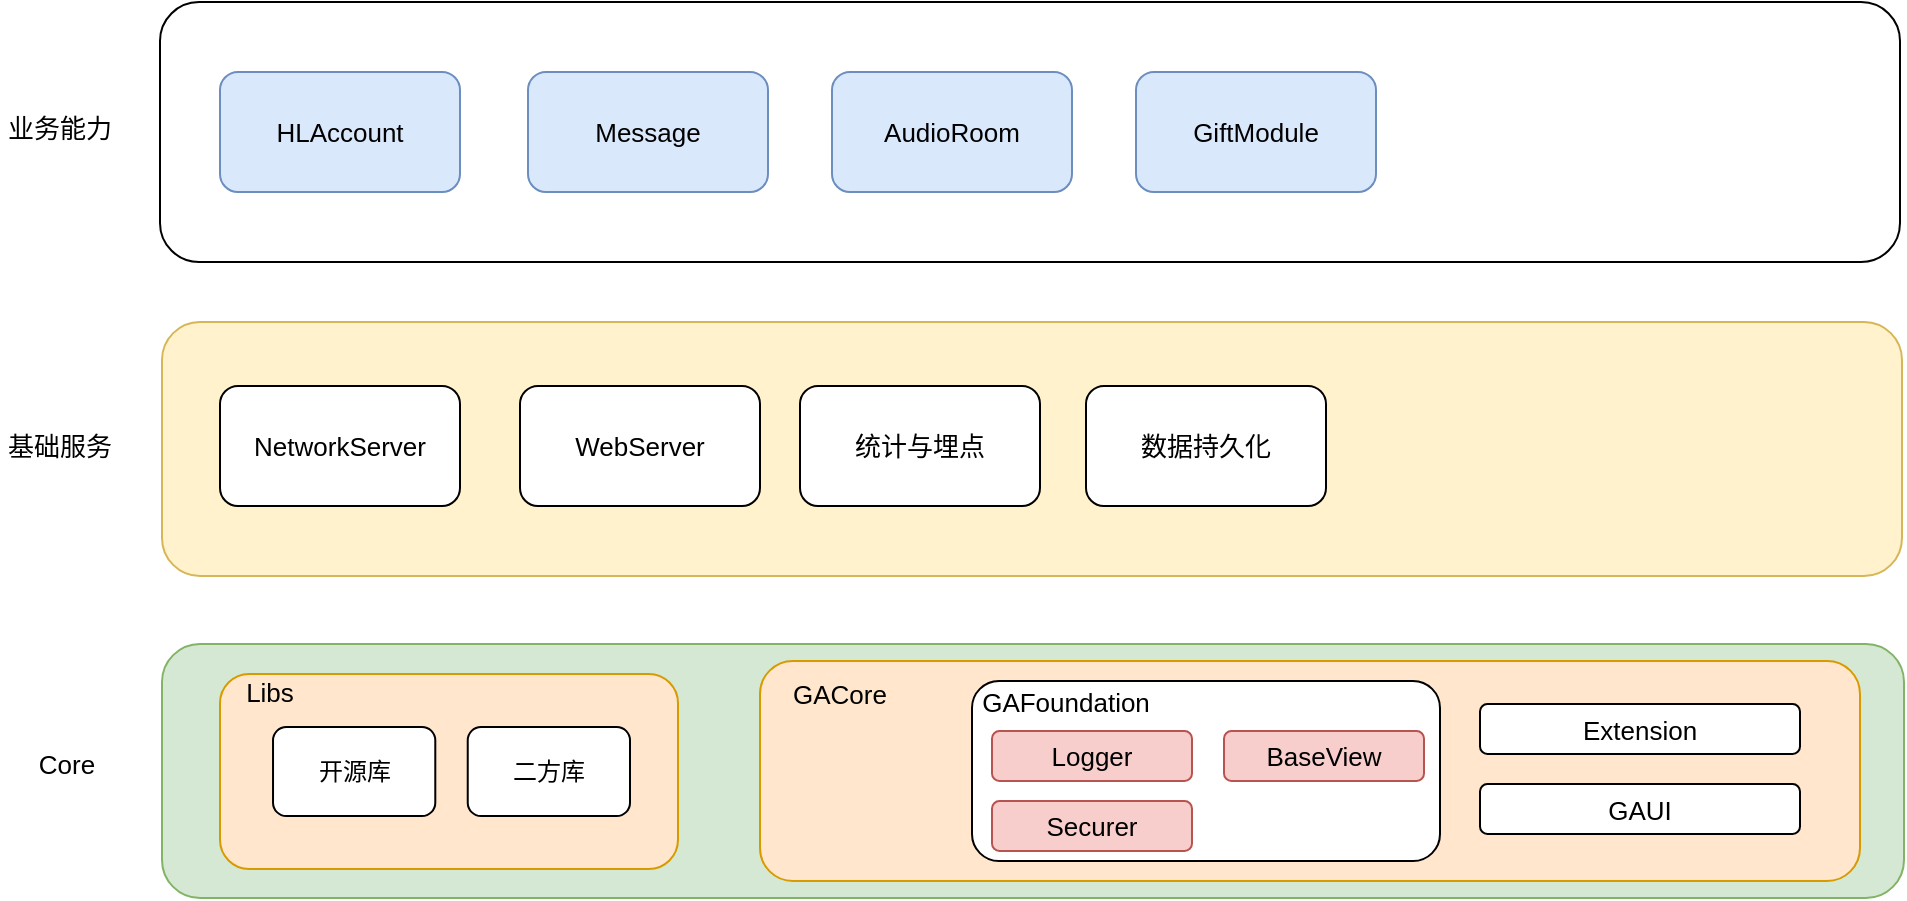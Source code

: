 <mxfile version="16.0.0" type="github">
  <diagram name="Page-1" id="7a6c530e-6e37-e111-ec74-82921da8cc10">
    <mxGraphModel dx="1415" dy="712" grid="1" gridSize="8" guides="1" tooltips="1" connect="1" arrows="1" fold="1" page="1" pageScale="1.5" pageWidth="1169" pageHeight="826" background="#FFFFFF" math="0" shadow="0">
      <root>
        <mxCell id="0" style=";html=1;" />
        <mxCell id="1" style=";html=1;" parent="0" />
        <mxCell id="K_LD3TBMWtCk_dUfeqcV-1" value="l" style="rounded=1;whiteSpace=wrap;html=1;fillColor=#d5e8d4;strokeColor=#82b366;" vertex="1" parent="1">
          <mxGeometry x="361" y="993" width="871" height="127" as="geometry" />
        </mxCell>
        <mxCell id="K_LD3TBMWtCk_dUfeqcV-14" value="" style="group" vertex="1" connectable="0" parent="1">
          <mxGeometry x="390" y="1008" width="229" height="97.5" as="geometry" />
        </mxCell>
        <mxCell id="K_LD3TBMWtCk_dUfeqcV-13" value="" style="rounded=1;whiteSpace=wrap;html=1;fontSize=16;strokeColor=#d79b00;fillColor=#ffe6cc;" vertex="1" parent="K_LD3TBMWtCk_dUfeqcV-14">
          <mxGeometry width="229" height="97.5" as="geometry" />
        </mxCell>
        <mxCell id="K_LD3TBMWtCk_dUfeqcV-3" value="开源库" style="rounded=1;whiteSpace=wrap;html=1;" vertex="1" parent="K_LD3TBMWtCk_dUfeqcV-14">
          <mxGeometry x="26.513" y="26.484" width="81.132" height="44.531" as="geometry" />
        </mxCell>
        <mxCell id="K_LD3TBMWtCk_dUfeqcV-9" value="二方库" style="rounded=1;whiteSpace=wrap;html=1;" vertex="1" parent="K_LD3TBMWtCk_dUfeqcV-14">
          <mxGeometry x="123.872" y="26.484" width="81.132" height="44.531" as="geometry" />
        </mxCell>
        <mxCell id="K_LD3TBMWtCk_dUfeqcV-33" value="Libs" style="text;html=1;strokeColor=none;fillColor=none;align=center;verticalAlign=middle;whiteSpace=wrap;rounded=0;fontSize=13;" vertex="1" parent="K_LD3TBMWtCk_dUfeqcV-14">
          <mxGeometry x="10" width="30" height="18.75" as="geometry" />
        </mxCell>
        <mxCell id="K_LD3TBMWtCk_dUfeqcV-15" value="" style="rounded=1;whiteSpace=wrap;html=1;fontSize=16;strokeColor=#d79b00;fillColor=#ffe6cc;" vertex="1" parent="1">
          <mxGeometry x="660" y="1001.5" width="550" height="110" as="geometry" />
        </mxCell>
        <mxCell id="K_LD3TBMWtCk_dUfeqcV-16" value="GACore" style="text;html=1;strokeColor=none;fillColor=none;align=center;verticalAlign=middle;whiteSpace=wrap;rounded=0;fontSize=13;" vertex="1" parent="1">
          <mxGeometry x="670" y="1003" width="60" height="30" as="geometry" />
        </mxCell>
        <mxCell id="K_LD3TBMWtCk_dUfeqcV-18" value="GAUI" style="rounded=1;whiteSpace=wrap;html=1;fontSize=13;strokeColor=default;" vertex="1" parent="1">
          <mxGeometry x="1020" y="1063" width="160" height="25" as="geometry" />
        </mxCell>
        <mxCell id="K_LD3TBMWtCk_dUfeqcV-20" value="Extension" style="rounded=1;whiteSpace=wrap;html=1;fontSize=13;strokeColor=default;" vertex="1" parent="1">
          <mxGeometry x="1020" y="1023" width="160" height="25" as="geometry" />
        </mxCell>
        <mxCell id="K_LD3TBMWtCk_dUfeqcV-32" value="" style="group" vertex="1" connectable="0" parent="1">
          <mxGeometry x="766" y="1011.5" width="234" height="90" as="geometry" />
        </mxCell>
        <mxCell id="K_LD3TBMWtCk_dUfeqcV-17" value="" style="rounded=1;whiteSpace=wrap;html=1;fontSize=13;" vertex="1" parent="K_LD3TBMWtCk_dUfeqcV-32">
          <mxGeometry width="234" height="90" as="geometry" />
        </mxCell>
        <mxCell id="K_LD3TBMWtCk_dUfeqcV-22" value="GAFoundation" style="text;html=1;strokeColor=none;fillColor=none;align=center;verticalAlign=middle;whiteSpace=wrap;rounded=0;fontSize=13;" vertex="1" parent="K_LD3TBMWtCk_dUfeqcV-32">
          <mxGeometry width="94" height="20" as="geometry" />
        </mxCell>
        <mxCell id="K_LD3TBMWtCk_dUfeqcV-24" value="BaseView" style="rounded=1;whiteSpace=wrap;html=1;fontSize=13;strokeColor=#b85450;fillColor=#f8cecc;" vertex="1" parent="K_LD3TBMWtCk_dUfeqcV-32">
          <mxGeometry x="126" y="25" width="100" height="25" as="geometry" />
        </mxCell>
        <mxCell id="K_LD3TBMWtCk_dUfeqcV-25" value="Logger" style="rounded=1;whiteSpace=wrap;html=1;fontSize=13;strokeColor=#b85450;fillColor=#f8cecc;" vertex="1" parent="K_LD3TBMWtCk_dUfeqcV-32">
          <mxGeometry x="10" y="25" width="100" height="25" as="geometry" />
        </mxCell>
        <mxCell id="K_LD3TBMWtCk_dUfeqcV-26" value="Securer" style="rounded=1;whiteSpace=wrap;html=1;fontSize=13;strokeColor=#b85450;fillColor=#f8cecc;" vertex="1" parent="K_LD3TBMWtCk_dUfeqcV-32">
          <mxGeometry x="10" y="60" width="100" height="25" as="geometry" />
        </mxCell>
        <mxCell id="K_LD3TBMWtCk_dUfeqcV-34" value="" style="rounded=1;whiteSpace=wrap;html=1;fontSize=13;strokeColor=default;" vertex="1" parent="1">
          <mxGeometry x="890" y="864" width="120" height="60" as="geometry" />
        </mxCell>
        <mxCell id="K_LD3TBMWtCk_dUfeqcV-35" value="" style="rounded=1;whiteSpace=wrap;html=1;fillColor=#fff2cc;strokeColor=#d6b656;" vertex="1" parent="1">
          <mxGeometry x="361" y="832" width="870" height="127" as="geometry" />
        </mxCell>
        <mxCell id="K_LD3TBMWtCk_dUfeqcV-36" value="NetworkServer" style="rounded=1;whiteSpace=wrap;html=1;fontSize=13;strokeColor=default;" vertex="1" parent="1">
          <mxGeometry x="390" y="864" width="120" height="60" as="geometry" />
        </mxCell>
        <mxCell id="K_LD3TBMWtCk_dUfeqcV-39" value="WebServer" style="rounded=1;whiteSpace=wrap;html=1;fontSize=13;strokeColor=default;" vertex="1" parent="1">
          <mxGeometry x="540" y="864" width="120" height="60" as="geometry" />
        </mxCell>
        <mxCell id="K_LD3TBMWtCk_dUfeqcV-40" value="统计与埋点" style="rounded=1;whiteSpace=wrap;html=1;fontSize=13;strokeColor=default;" vertex="1" parent="1">
          <mxGeometry x="680" y="864" width="120" height="60" as="geometry" />
        </mxCell>
        <mxCell id="K_LD3TBMWtCk_dUfeqcV-41" value="数据持久化" style="rounded=1;whiteSpace=wrap;html=1;fontSize=13;strokeColor=default;" vertex="1" parent="1">
          <mxGeometry x="823" y="864" width="120" height="60" as="geometry" />
        </mxCell>
        <mxCell id="K_LD3TBMWtCk_dUfeqcV-42" value="基础服务" style="text;html=1;strokeColor=none;fillColor=none;align=center;verticalAlign=middle;whiteSpace=wrap;rounded=0;fontSize=13;" vertex="1" parent="1">
          <mxGeometry x="280" y="879" width="60" height="30" as="geometry" />
        </mxCell>
        <mxCell id="K_LD3TBMWtCk_dUfeqcV-43" value="" style="rounded=1;whiteSpace=wrap;html=1;" vertex="1" parent="1">
          <mxGeometry x="360" y="672" width="870" height="130" as="geometry" />
        </mxCell>
        <mxCell id="K_LD3TBMWtCk_dUfeqcV-44" value="业务能力" style="text;html=1;strokeColor=none;fillColor=none;align=center;verticalAlign=middle;whiteSpace=wrap;rounded=0;fontSize=13;" vertex="1" parent="1">
          <mxGeometry x="280" y="720" width="60" height="30" as="geometry" />
        </mxCell>
        <mxCell id="K_LD3TBMWtCk_dUfeqcV-45" value="HLAccount" style="rounded=1;whiteSpace=wrap;html=1;fontSize=13;strokeColor=#6c8ebf;fillColor=#dae8fc;" vertex="1" parent="1">
          <mxGeometry x="390" y="707" width="120" height="60" as="geometry" />
        </mxCell>
        <mxCell id="K_LD3TBMWtCk_dUfeqcV-47" value="Message" style="rounded=1;whiteSpace=wrap;html=1;fontSize=13;strokeColor=#6c8ebf;fillColor=#dae8fc;" vertex="1" parent="1">
          <mxGeometry x="544" y="707" width="120" height="60" as="geometry" />
        </mxCell>
        <mxCell id="K_LD3TBMWtCk_dUfeqcV-48" value="AudioRoom" style="rounded=1;whiteSpace=wrap;html=1;fontSize=13;strokeColor=#6c8ebf;fillColor=#dae8fc;" vertex="1" parent="1">
          <mxGeometry x="696" y="707" width="120" height="60" as="geometry" />
        </mxCell>
        <mxCell id="K_LD3TBMWtCk_dUfeqcV-49" value="GiftModule" style="rounded=1;whiteSpace=wrap;html=1;fontSize=13;strokeColor=#6c8ebf;fillColor=#dae8fc;" vertex="1" parent="1">
          <mxGeometry x="848" y="707" width="120" height="60" as="geometry" />
        </mxCell>
        <mxCell id="K_LD3TBMWtCk_dUfeqcV-50" value="Core" style="text;html=1;align=center;verticalAlign=middle;resizable=0;points=[];autosize=1;strokeColor=none;fillColor=none;fontSize=13;" vertex="1" parent="1">
          <mxGeometry x="293" y="1037" width="40" height="32" as="geometry" />
        </mxCell>
      </root>
    </mxGraphModel>
  </diagram>
</mxfile>
